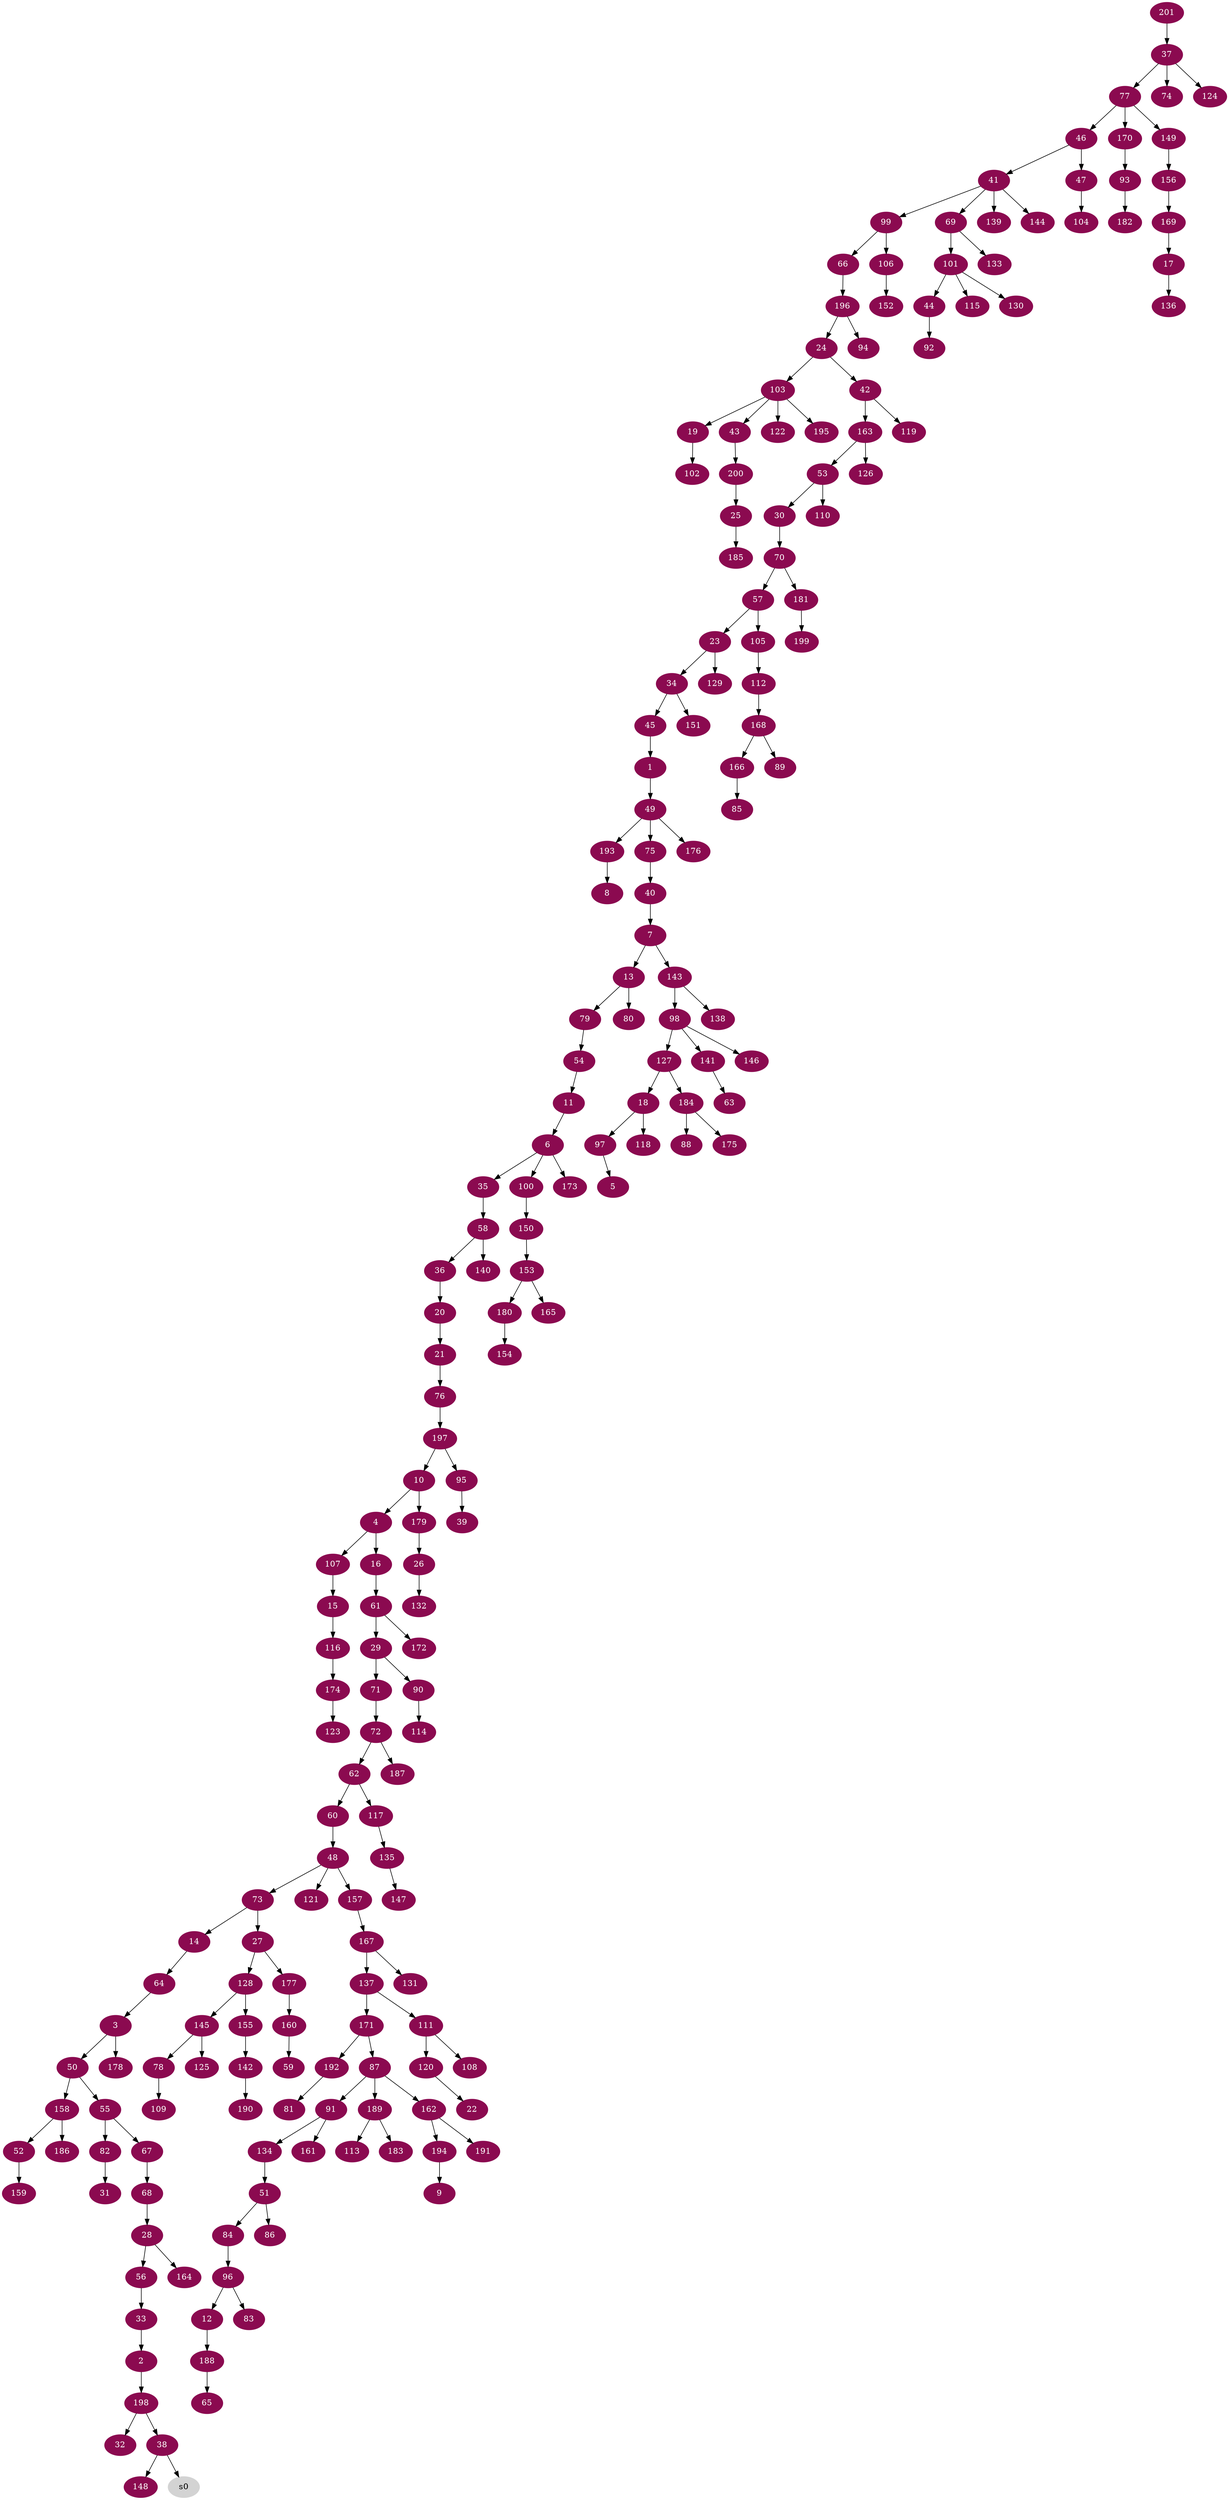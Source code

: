 digraph G {
node [color=deeppink4, style=filled, fontcolor=white];
45 -> 1;
33 -> 2;
64 -> 3;
10 -> 4;
97 -> 5;
11 -> 6;
40 -> 7;
193 -> 8;
194 -> 9;
197 -> 10;
54 -> 11;
96 -> 12;
7 -> 13;
73 -> 14;
107 -> 15;
4 -> 16;
169 -> 17;
127 -> 18;
103 -> 19;
36 -> 20;
20 -> 21;
120 -> 22;
57 -> 23;
196 -> 24;
200 -> 25;
179 -> 26;
73 -> 27;
68 -> 28;
61 -> 29;
53 -> 30;
82 -> 31;
198 -> 32;
56 -> 33;
23 -> 34;
6 -> 35;
58 -> 36;
201 -> 37;
198 -> 38;
95 -> 39;
75 -> 40;
46 -> 41;
24 -> 42;
103 -> 43;
101 -> 44;
34 -> 45;
77 -> 46;
46 -> 47;
60 -> 48;
1 -> 49;
3 -> 50;
134 -> 51;
158 -> 52;
163 -> 53;
79 -> 54;
50 -> 55;
28 -> 56;
70 -> 57;
35 -> 58;
160 -> 59;
62 -> 60;
16 -> 61;
72 -> 62;
141 -> 63;
14 -> 64;
188 -> 65;
99 -> 66;
55 -> 67;
67 -> 68;
41 -> 69;
30 -> 70;
29 -> 71;
71 -> 72;
48 -> 73;
37 -> 74;
49 -> 75;
21 -> 76;
37 -> 77;
145 -> 78;
13 -> 79;
13 -> 80;
192 -> 81;
55 -> 82;
96 -> 83;
51 -> 84;
166 -> 85;
51 -> 86;
171 -> 87;
184 -> 88;
168 -> 89;
29 -> 90;
87 -> 91;
44 -> 92;
170 -> 93;
196 -> 94;
197 -> 95;
84 -> 96;
18 -> 97;
143 -> 98;
41 -> 99;
6 -> 100;
69 -> 101;
19 -> 102;
24 -> 103;
47 -> 104;
57 -> 105;
99 -> 106;
4 -> 107;
111 -> 108;
78 -> 109;
53 -> 110;
137 -> 111;
105 -> 112;
189 -> 113;
90 -> 114;
101 -> 115;
15 -> 116;
62 -> 117;
18 -> 118;
42 -> 119;
111 -> 120;
48 -> 121;
103 -> 122;
174 -> 123;
37 -> 124;
145 -> 125;
163 -> 126;
98 -> 127;
27 -> 128;
23 -> 129;
101 -> 130;
167 -> 131;
26 -> 132;
69 -> 133;
91 -> 134;
117 -> 135;
17 -> 136;
167 -> 137;
143 -> 138;
41 -> 139;
58 -> 140;
98 -> 141;
155 -> 142;
7 -> 143;
41 -> 144;
128 -> 145;
98 -> 146;
135 -> 147;
38 -> 148;
77 -> 149;
100 -> 150;
34 -> 151;
106 -> 152;
150 -> 153;
180 -> 154;
128 -> 155;
149 -> 156;
48 -> 157;
50 -> 158;
52 -> 159;
177 -> 160;
91 -> 161;
87 -> 162;
42 -> 163;
28 -> 164;
153 -> 165;
168 -> 166;
157 -> 167;
112 -> 168;
156 -> 169;
77 -> 170;
137 -> 171;
61 -> 172;
6 -> 173;
116 -> 174;
184 -> 175;
49 -> 176;
27 -> 177;
3 -> 178;
10 -> 179;
153 -> 180;
70 -> 181;
93 -> 182;
189 -> 183;
127 -> 184;
25 -> 185;
158 -> 186;
72 -> 187;
12 -> 188;
87 -> 189;
142 -> 190;
162 -> 191;
171 -> 192;
49 -> 193;
162 -> 194;
103 -> 195;
66 -> 196;
76 -> 197;
2 -> 198;
181 -> 199;
43 -> 200;
node [color=lightgrey, style=filled, fontcolor=black];
38 -> s0;
}
